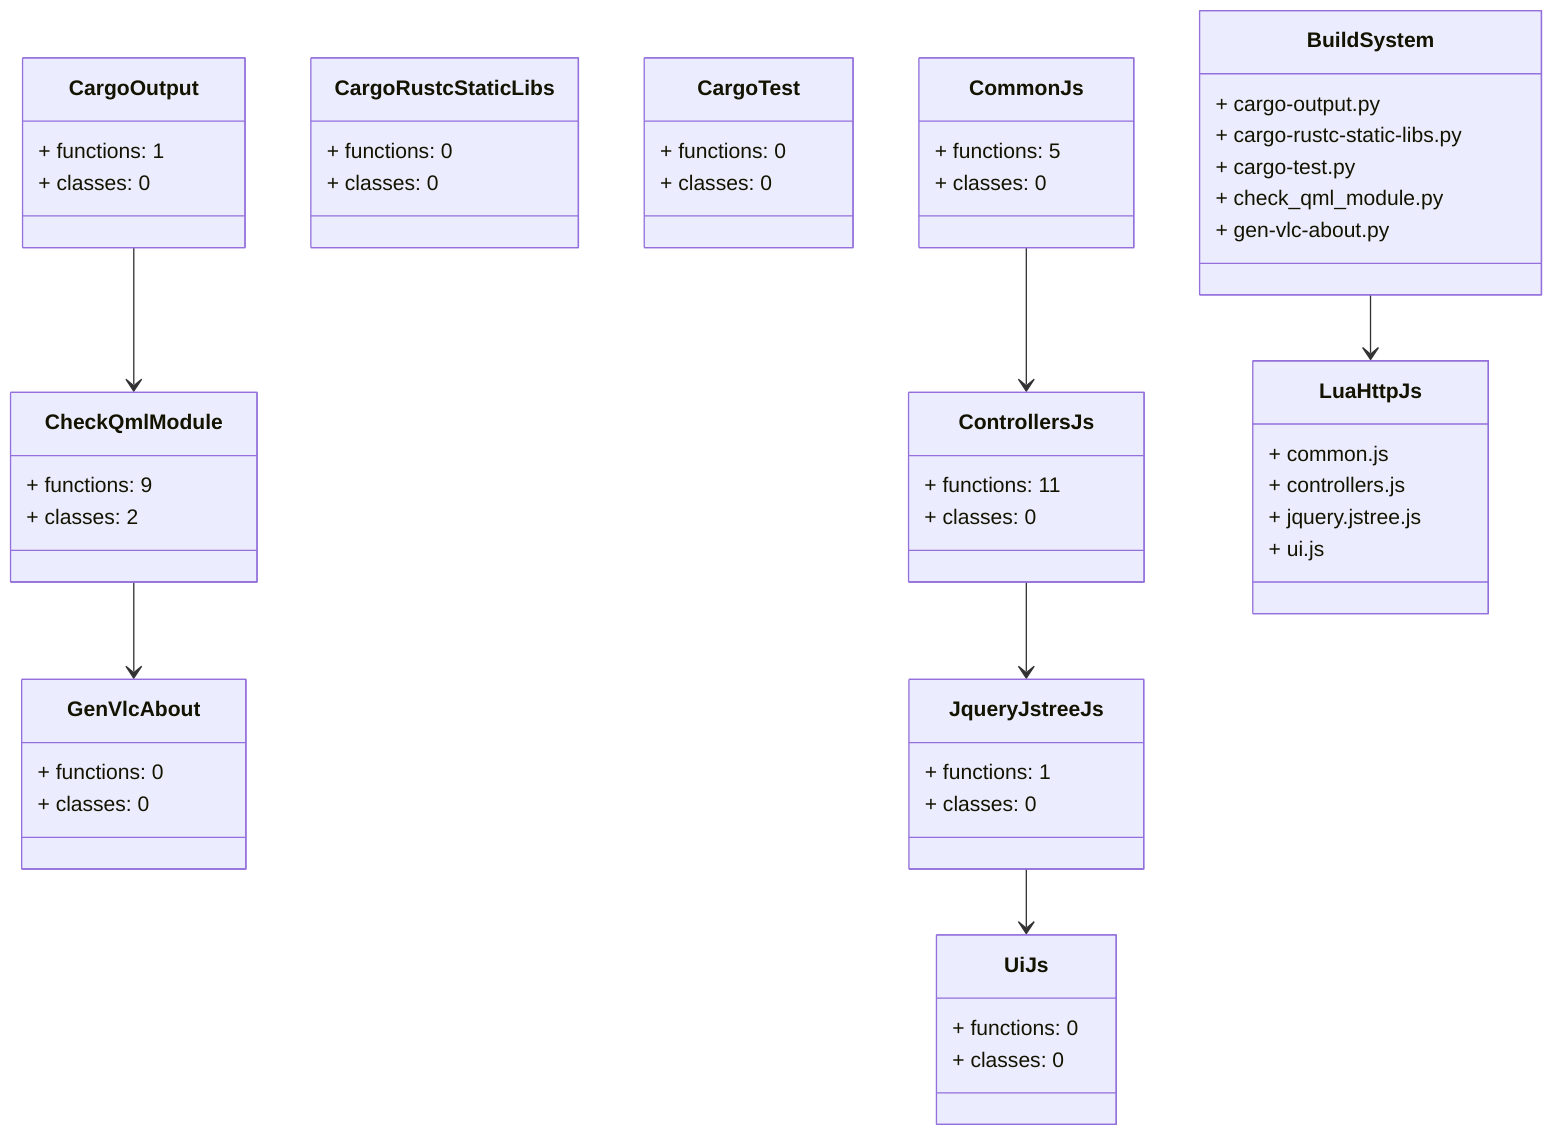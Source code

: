classDiagram
class CargoOutput {
  + functions: 1
  + classes: 0
}
class CargoRustcStaticLibs {
  + functions: 0
  + classes: 0
}
class CargoTest {
  + functions: 0
  + classes: 0
}
class CheckQmlModule {
  + functions: 9
  + classes: 2
}
class GenVlcAbout {
  + functions: 0
  + classes: 0
}
class CommonJs {
  + functions: 5
  + classes: 0
}
class ControllersJs {
  + functions: 11
  + classes: 0
}
class JqueryJstreeJs {
  + functions: 1
  + classes: 0
}
class UiJs {
  + functions: 0
  + classes: 0
}

CargoOutput --> CheckQmlModule
CheckQmlModule --> GenVlcAbout
CommonJs --> ControllersJs
ControllersJs --> JqueryJstreeJs
JqueryJstreeJs --> UiJs

class BuildSystem {
  + cargo-output.py
  + cargo-rustc-static-libs.py
  + cargo-test.py
  + check_qml_module.py
  + gen-vlc-about.py
}
class LuaHttpJs {
  + common.js
  + controllers.js
  + jquery.jstree.js
  + ui.js
}

BuildSystem --> LuaHttpJs